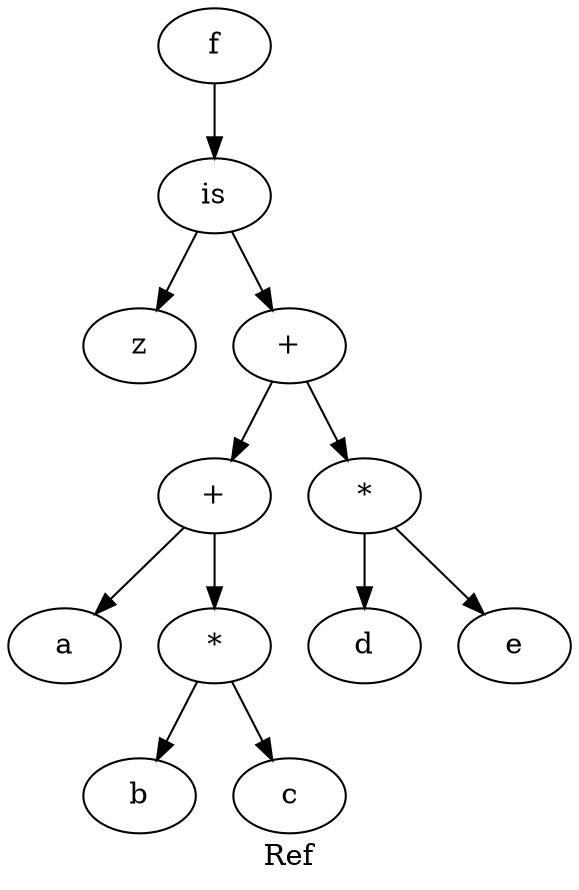 digraph grafo {
  label="Ref";
  88167088652352 [ label="f" ];
  88167088652352 -> 88167088652880;
  88167088652880 [ label="is" ];
  88167088652880 -> 88167088652832;
  88167088652832 [ label="z" ];
  88167088652880 -> 88167088652784;
  88167088652784 [ label="+" ];
  88167088652784 -> 88167088652592;
  88167088652592 [ label="+" ];
  88167088652592 -> 88167088652400;
  88167088652400 [ label="a" ];
  88167088652592 -> 88167088652544;
  88167088652544 [ label="*" ];
  88167088652544 -> 88167088652448;
  88167088652448 [ label="b" ];
  88167088652544 -> 88167088652496;
  88167088652496 [ label="c" ];
  88167088652784 -> 88167088652736;
  88167088652736 [ label="*" ];
  88167088652736 -> 88167088652640;
  88167088652640 [ label="d" ];
  88167088652736 -> 88167088652688;
  88167088652688 [ label="e" ];
}
